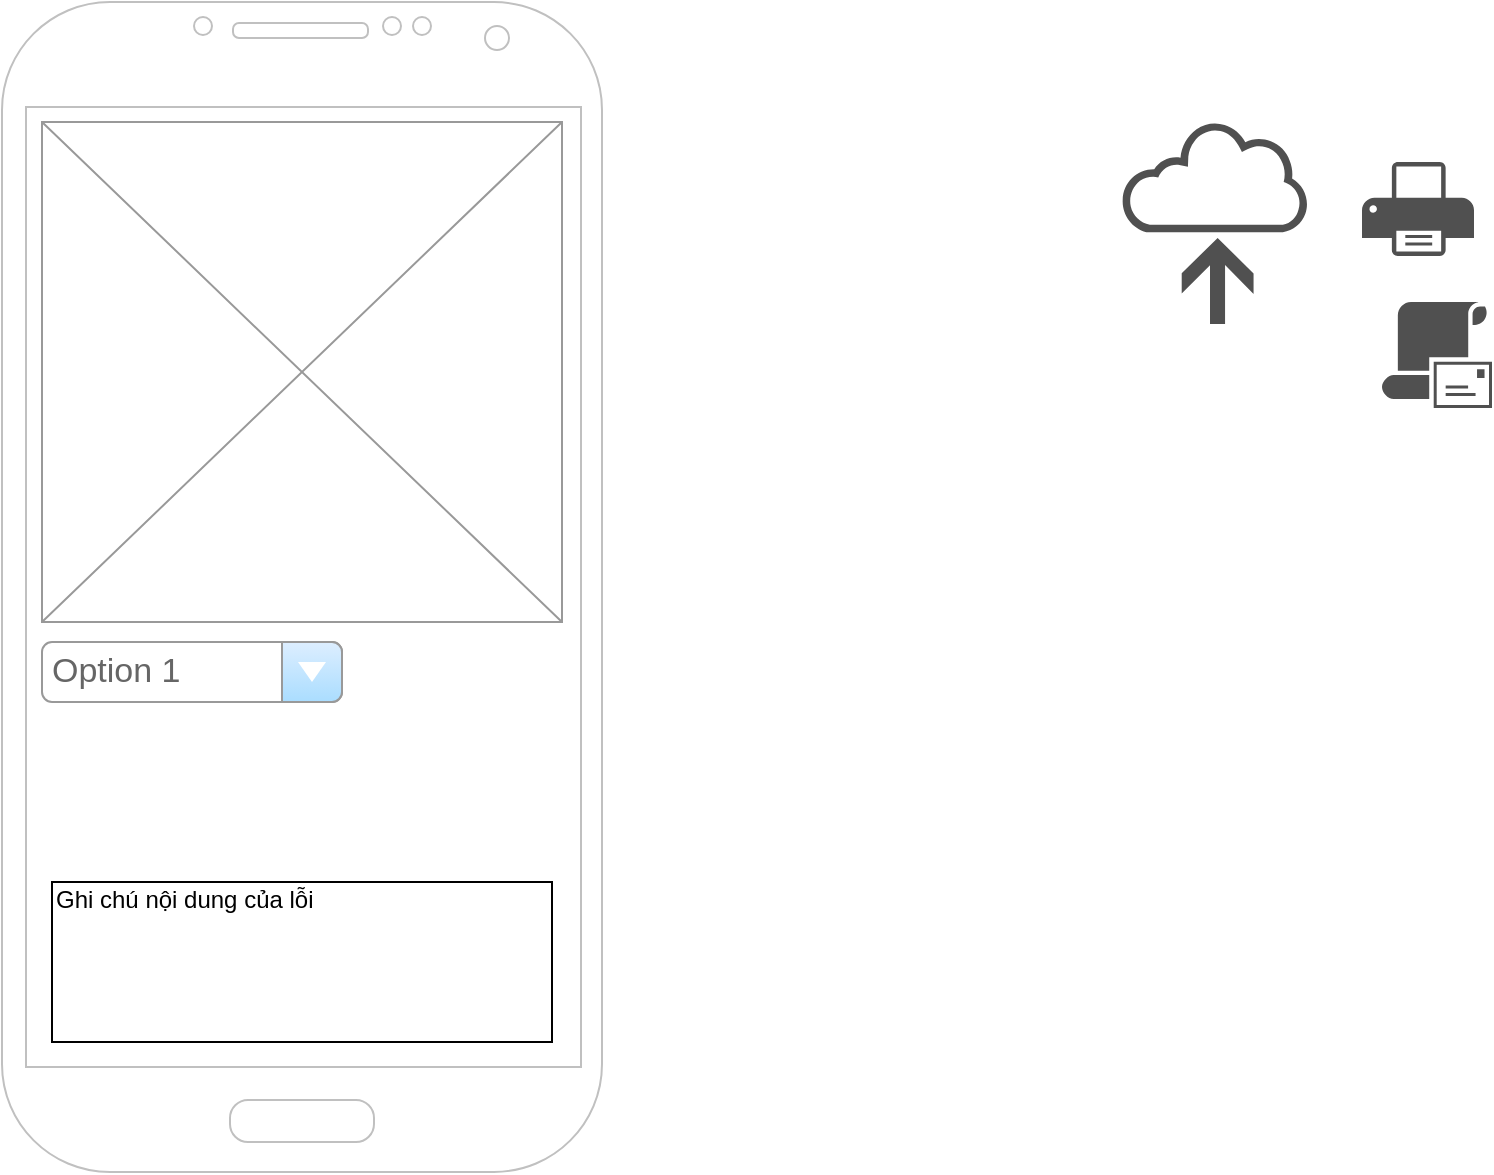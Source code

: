 <mxfile version="21.6.6" type="github">
  <diagram name="Trang-1" id="_9tDX54fQmeihn20TXuU">
    <mxGraphModel dx="794" dy="734" grid="1" gridSize="10" guides="1" tooltips="1" connect="1" arrows="1" fold="1" page="1" pageScale="1" pageWidth="827" pageHeight="1169" math="0" shadow="0">
      <root>
        <mxCell id="0" />
        <mxCell id="1" parent="0" />
        <mxCell id="nOlmMqcdL2Z6e1UjF-bC-2" value="" style="verticalLabelPosition=bottom;verticalAlign=top;html=1;shadow=0;dashed=0;strokeWidth=1;shape=mxgraph.android.phone2;strokeColor=#c0c0c0;" vertex="1" parent="1">
          <mxGeometry x="20" y="20" width="300" height="585" as="geometry" />
        </mxCell>
        <mxCell id="nOlmMqcdL2Z6e1UjF-bC-4" value="" style="sketch=0;pointerEvents=1;shadow=0;dashed=0;html=1;strokeColor=none;fillColor=#505050;labelPosition=center;verticalLabelPosition=bottom;outlineConnect=0;verticalAlign=top;align=center;shape=mxgraph.office.clouds.online_backup;" vertex="1" parent="1">
          <mxGeometry x="580" y="80" width="94" height="101" as="geometry" />
        </mxCell>
        <mxCell id="nOlmMqcdL2Z6e1UjF-bC-5" value="" style="sketch=0;pointerEvents=1;shadow=0;dashed=0;html=1;strokeColor=none;fillColor=#505050;labelPosition=center;verticalLabelPosition=bottom;verticalAlign=top;outlineConnect=0;align=center;shape=mxgraph.office.devices.printer;" vertex="1" parent="1">
          <mxGeometry x="700" y="100" width="56" height="47" as="geometry" />
        </mxCell>
        <mxCell id="nOlmMqcdL2Z6e1UjF-bC-6" value="" style="sketch=0;pointerEvents=1;shadow=0;dashed=0;html=1;strokeColor=none;fillColor=#505050;labelPosition=center;verticalLabelPosition=bottom;verticalAlign=top;outlineConnect=0;align=center;shape=mxgraph.office.security.email_address_policy;" vertex="1" parent="1">
          <mxGeometry x="710" y="170" width="55" height="53" as="geometry" />
        </mxCell>
        <mxCell id="nOlmMqcdL2Z6e1UjF-bC-7" value="" style="verticalLabelPosition=bottom;shadow=0;dashed=0;align=center;html=1;verticalAlign=top;strokeWidth=1;shape=mxgraph.mockup.graphics.simpleIcon;strokeColor=#999999;" vertex="1" parent="1">
          <mxGeometry x="40" y="80" width="260" height="250" as="geometry" />
        </mxCell>
        <mxCell id="nOlmMqcdL2Z6e1UjF-bC-8" value="Option 1" style="strokeWidth=1;shadow=0;dashed=0;align=center;html=1;shape=mxgraph.mockup.forms.comboBox;strokeColor=#999999;fillColor=#ddeeff;align=left;fillColor2=#aaddff;mainText=;fontColor=#666666;fontSize=17;spacingLeft=3;points=[];" vertex="1" parent="1">
          <mxGeometry x="40" y="340" width="150" height="30" as="geometry" />
        </mxCell>
        <mxCell id="nOlmMqcdL2Z6e1UjF-bC-9" value="Ghi chú nội dung của lỗi" style="text;spacingTop=-5;whiteSpace=wrap;html=1;align=left;fontSize=12;fontFamily=Helvetica;fillColor=none;strokeColor=default;" vertex="1" parent="1">
          <mxGeometry x="45" y="460" width="250" height="80" as="geometry" />
        </mxCell>
      </root>
    </mxGraphModel>
  </diagram>
</mxfile>
